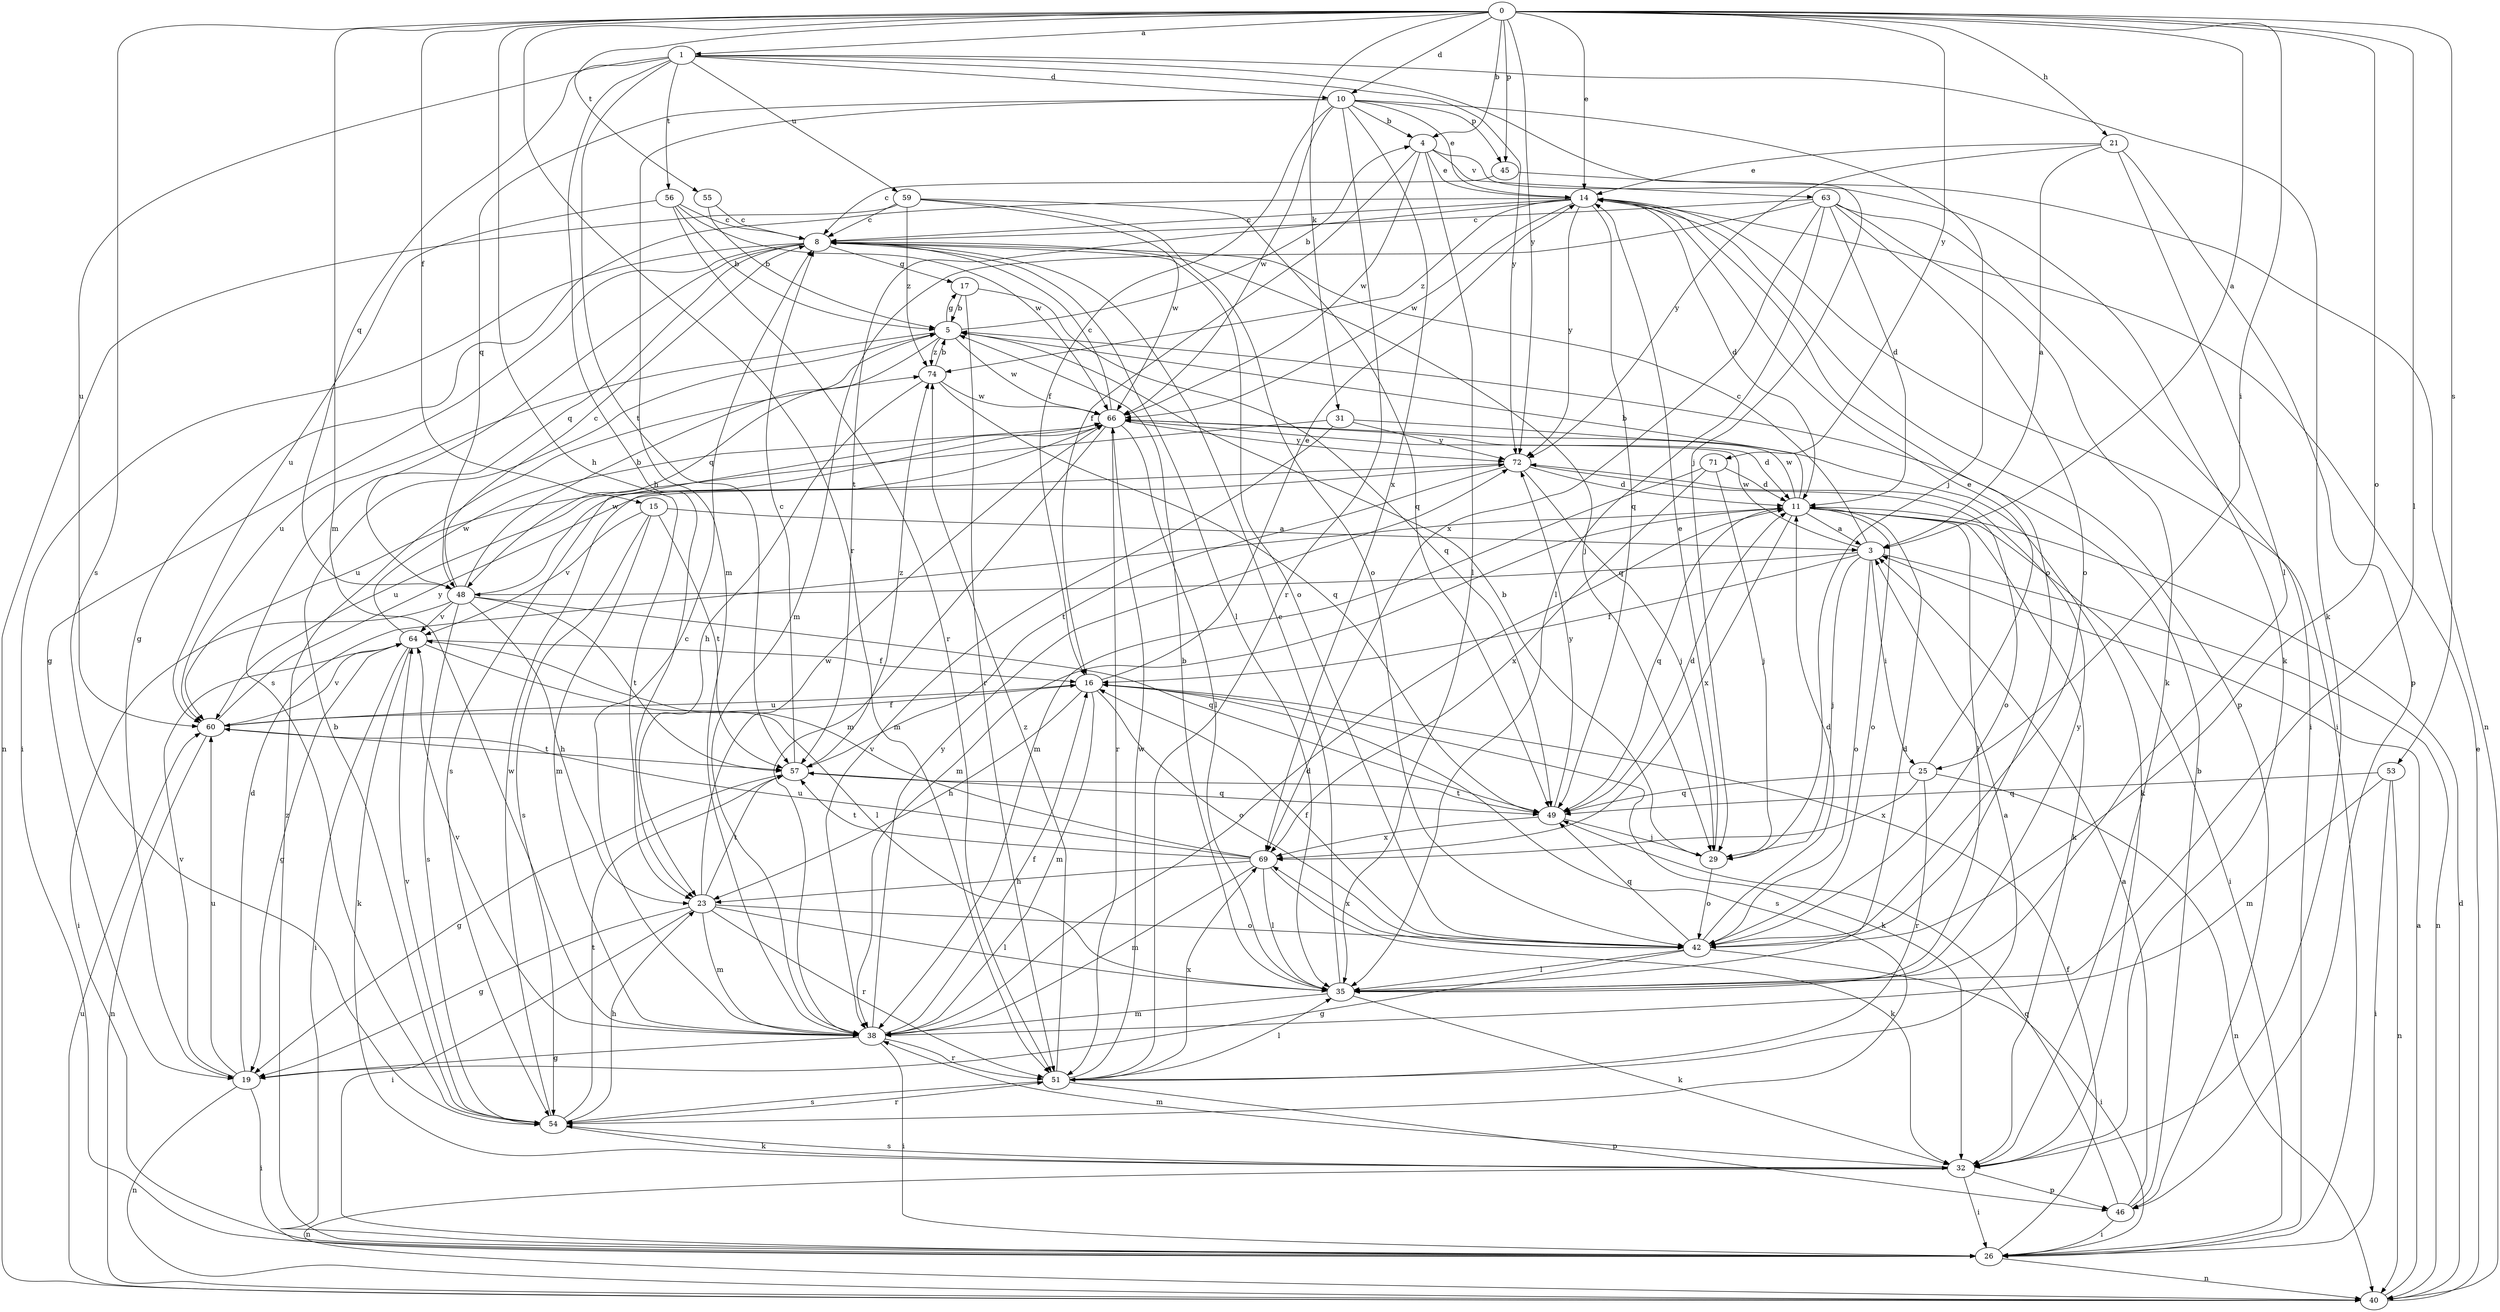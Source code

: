 strict digraph  {
0;
1;
3;
4;
5;
8;
10;
11;
14;
15;
16;
17;
19;
21;
23;
25;
26;
29;
31;
32;
35;
38;
40;
42;
45;
46;
48;
49;
51;
53;
54;
55;
56;
57;
59;
60;
63;
64;
66;
69;
71;
72;
74;
0 -> 1  [label=a];
0 -> 3  [label=a];
0 -> 4  [label=b];
0 -> 10  [label=d];
0 -> 14  [label=e];
0 -> 15  [label=f];
0 -> 21  [label=h];
0 -> 23  [label=h];
0 -> 25  [label=i];
0 -> 31  [label=k];
0 -> 35  [label=l];
0 -> 38  [label=m];
0 -> 42  [label=o];
0 -> 45  [label=p];
0 -> 51  [label=r];
0 -> 53  [label=s];
0 -> 54  [label=s];
0 -> 55  [label=t];
0 -> 71  [label=y];
0 -> 72  [label=y];
1 -> 10  [label=d];
1 -> 23  [label=h];
1 -> 29  [label=j];
1 -> 32  [label=k];
1 -> 48  [label=q];
1 -> 56  [label=t];
1 -> 57  [label=t];
1 -> 59  [label=u];
1 -> 60  [label=u];
1 -> 72  [label=y];
3 -> 8  [label=c];
3 -> 16  [label=f];
3 -> 25  [label=i];
3 -> 29  [label=j];
3 -> 40  [label=n];
3 -> 42  [label=o];
3 -> 48  [label=q];
3 -> 66  [label=w];
4 -> 14  [label=e];
4 -> 16  [label=f];
4 -> 32  [label=k];
4 -> 35  [label=l];
4 -> 63  [label=v];
4 -> 66  [label=w];
5 -> 4  [label=b];
5 -> 17  [label=g];
5 -> 48  [label=q];
5 -> 60  [label=u];
5 -> 66  [label=w];
5 -> 74  [label=z];
8 -> 17  [label=g];
8 -> 19  [label=g];
8 -> 26  [label=i];
8 -> 29  [label=j];
8 -> 35  [label=l];
8 -> 42  [label=o];
8 -> 48  [label=q];
8 -> 54  [label=s];
10 -> 4  [label=b];
10 -> 14  [label=e];
10 -> 16  [label=f];
10 -> 29  [label=j];
10 -> 38  [label=m];
10 -> 45  [label=p];
10 -> 48  [label=q];
10 -> 51  [label=r];
10 -> 66  [label=w];
10 -> 69  [label=x];
11 -> 3  [label=a];
11 -> 5  [label=b];
11 -> 26  [label=i];
11 -> 32  [label=k];
11 -> 35  [label=l];
11 -> 38  [label=m];
11 -> 42  [label=o];
11 -> 49  [label=q];
11 -> 66  [label=w];
11 -> 69  [label=x];
14 -> 8  [label=c];
14 -> 11  [label=d];
14 -> 19  [label=g];
14 -> 26  [label=i];
14 -> 42  [label=o];
14 -> 46  [label=p];
14 -> 49  [label=q];
14 -> 57  [label=t];
14 -> 66  [label=w];
14 -> 72  [label=y];
14 -> 74  [label=z];
15 -> 3  [label=a];
15 -> 38  [label=m];
15 -> 54  [label=s];
15 -> 57  [label=t];
15 -> 64  [label=v];
16 -> 14  [label=e];
16 -> 23  [label=h];
16 -> 32  [label=k];
16 -> 38  [label=m];
16 -> 42  [label=o];
16 -> 54  [label=s];
16 -> 60  [label=u];
17 -> 5  [label=b];
17 -> 49  [label=q];
17 -> 51  [label=r];
19 -> 11  [label=d];
19 -> 26  [label=i];
19 -> 40  [label=n];
19 -> 60  [label=u];
19 -> 64  [label=v];
21 -> 3  [label=a];
21 -> 14  [label=e];
21 -> 35  [label=l];
21 -> 46  [label=p];
21 -> 72  [label=y];
23 -> 19  [label=g];
23 -> 26  [label=i];
23 -> 35  [label=l];
23 -> 38  [label=m];
23 -> 42  [label=o];
23 -> 51  [label=r];
23 -> 57  [label=t];
23 -> 66  [label=w];
25 -> 14  [label=e];
25 -> 40  [label=n];
25 -> 49  [label=q];
25 -> 51  [label=r];
25 -> 69  [label=x];
26 -> 16  [label=f];
26 -> 40  [label=n];
26 -> 74  [label=z];
29 -> 5  [label=b];
29 -> 14  [label=e];
29 -> 42  [label=o];
31 -> 32  [label=k];
31 -> 38  [label=m];
31 -> 60  [label=u];
31 -> 72  [label=y];
32 -> 26  [label=i];
32 -> 38  [label=m];
32 -> 40  [label=n];
32 -> 46  [label=p];
32 -> 54  [label=s];
35 -> 5  [label=b];
35 -> 8  [label=c];
35 -> 11  [label=d];
35 -> 32  [label=k];
35 -> 38  [label=m];
35 -> 72  [label=y];
38 -> 8  [label=c];
38 -> 11  [label=d];
38 -> 16  [label=f];
38 -> 19  [label=g];
38 -> 26  [label=i];
38 -> 51  [label=r];
38 -> 64  [label=v];
38 -> 72  [label=y];
40 -> 3  [label=a];
40 -> 11  [label=d];
40 -> 14  [label=e];
40 -> 60  [label=u];
42 -> 11  [label=d];
42 -> 16  [label=f];
42 -> 19  [label=g];
42 -> 26  [label=i];
42 -> 35  [label=l];
42 -> 49  [label=q];
42 -> 69  [label=x];
45 -> 8  [label=c];
45 -> 40  [label=n];
46 -> 3  [label=a];
46 -> 5  [label=b];
46 -> 26  [label=i];
46 -> 49  [label=q];
48 -> 5  [label=b];
48 -> 8  [label=c];
48 -> 23  [label=h];
48 -> 26  [label=i];
48 -> 49  [label=q];
48 -> 54  [label=s];
48 -> 57  [label=t];
48 -> 64  [label=v];
48 -> 66  [label=w];
49 -> 11  [label=d];
49 -> 29  [label=j];
49 -> 57  [label=t];
49 -> 69  [label=x];
49 -> 72  [label=y];
51 -> 3  [label=a];
51 -> 35  [label=l];
51 -> 46  [label=p];
51 -> 54  [label=s];
51 -> 66  [label=w];
51 -> 69  [label=x];
51 -> 74  [label=z];
53 -> 26  [label=i];
53 -> 38  [label=m];
53 -> 40  [label=n];
53 -> 49  [label=q];
54 -> 5  [label=b];
54 -> 23  [label=h];
54 -> 32  [label=k];
54 -> 51  [label=r];
54 -> 57  [label=t];
54 -> 64  [label=v];
54 -> 66  [label=w];
55 -> 5  [label=b];
55 -> 8  [label=c];
56 -> 5  [label=b];
56 -> 8  [label=c];
56 -> 51  [label=r];
56 -> 60  [label=u];
56 -> 66  [label=w];
57 -> 8  [label=c];
57 -> 19  [label=g];
57 -> 49  [label=q];
57 -> 74  [label=z];
59 -> 8  [label=c];
59 -> 40  [label=n];
59 -> 42  [label=o];
59 -> 49  [label=q];
59 -> 66  [label=w];
59 -> 74  [label=z];
60 -> 16  [label=f];
60 -> 40  [label=n];
60 -> 57  [label=t];
60 -> 64  [label=v];
60 -> 72  [label=y];
63 -> 8  [label=c];
63 -> 11  [label=d];
63 -> 26  [label=i];
63 -> 32  [label=k];
63 -> 35  [label=l];
63 -> 38  [label=m];
63 -> 42  [label=o];
63 -> 69  [label=x];
64 -> 16  [label=f];
64 -> 19  [label=g];
64 -> 26  [label=i];
64 -> 32  [label=k];
64 -> 35  [label=l];
64 -> 66  [label=w];
66 -> 8  [label=c];
66 -> 11  [label=d];
66 -> 35  [label=l];
66 -> 38  [label=m];
66 -> 51  [label=r];
66 -> 54  [label=s];
66 -> 72  [label=y];
69 -> 23  [label=h];
69 -> 32  [label=k];
69 -> 35  [label=l];
69 -> 38  [label=m];
69 -> 57  [label=t];
69 -> 60  [label=u];
69 -> 64  [label=v];
71 -> 11  [label=d];
71 -> 29  [label=j];
71 -> 38  [label=m];
71 -> 69  [label=x];
72 -> 11  [label=d];
72 -> 29  [label=j];
72 -> 42  [label=o];
72 -> 57  [label=t];
72 -> 60  [label=u];
74 -> 5  [label=b];
74 -> 23  [label=h];
74 -> 49  [label=q];
74 -> 66  [label=w];
}
